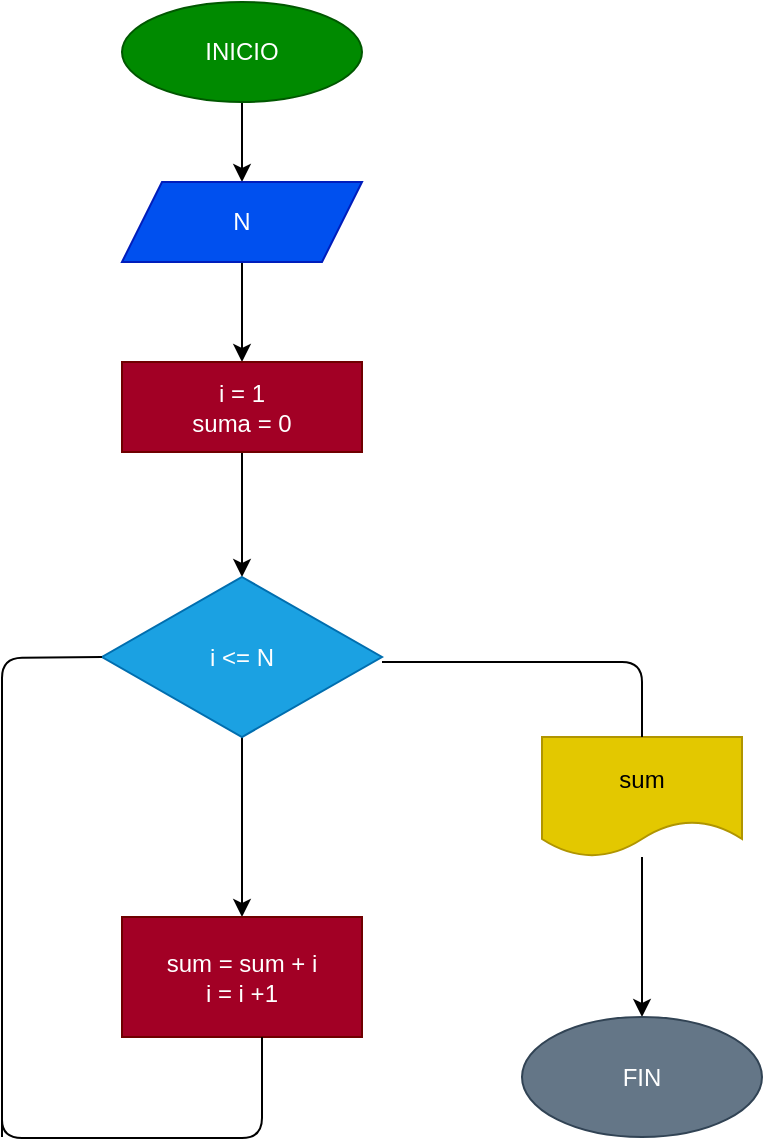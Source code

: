 <mxfile>
    <diagram id="ytgn95f3xY2TAmDP-OSd" name="Página-1">
        <mxGraphModel dx="383" dy="350" grid="1" gridSize="10" guides="1" tooltips="1" connect="1" arrows="1" fold="1" page="1" pageScale="1" pageWidth="827" pageHeight="1169" math="0" shadow="0">
            <root>
                <mxCell id="0"/>
                <mxCell id="1" parent="0"/>
                <mxCell id="4" value="" style="edgeStyle=none;html=1;" edge="1" parent="1" source="2" target="3">
                    <mxGeometry relative="1" as="geometry"/>
                </mxCell>
                <mxCell id="2" value="INICIO" style="ellipse;whiteSpace=wrap;html=1;fillColor=#008a00;fontColor=#ffffff;strokeColor=#005700;" vertex="1" parent="1">
                    <mxGeometry x="140" y="10" width="120" height="50" as="geometry"/>
                </mxCell>
                <mxCell id="6" value="" style="edgeStyle=none;html=1;" edge="1" parent="1" source="3" target="5">
                    <mxGeometry relative="1" as="geometry"/>
                </mxCell>
                <mxCell id="3" value="N" style="shape=parallelogram;perimeter=parallelogramPerimeter;whiteSpace=wrap;html=1;fixedSize=1;fillColor=#0050ef;fontColor=#ffffff;strokeColor=#001DBC;" vertex="1" parent="1">
                    <mxGeometry x="140" y="100" width="120" height="40" as="geometry"/>
                </mxCell>
                <mxCell id="8" value="" style="edgeStyle=none;html=1;" edge="1" parent="1" source="5" target="7">
                    <mxGeometry relative="1" as="geometry"/>
                </mxCell>
                <mxCell id="5" value="i = 1&lt;br&gt;suma = 0" style="whiteSpace=wrap;html=1;fillColor=#a20025;fontColor=#ffffff;strokeColor=#6F0000;" vertex="1" parent="1">
                    <mxGeometry x="140" y="190" width="120" height="45" as="geometry"/>
                </mxCell>
                <mxCell id="12" value="" style="edgeStyle=none;html=1;" edge="1" parent="1" source="7" target="11">
                    <mxGeometry relative="1" as="geometry"/>
                </mxCell>
                <mxCell id="7" value="i &amp;lt;= N" style="rhombus;whiteSpace=wrap;html=1;fillColor=#1ba1e2;fontColor=#ffffff;strokeColor=#006EAF;" vertex="1" parent="1">
                    <mxGeometry x="130" y="297.5" width="140" height="80" as="geometry"/>
                </mxCell>
                <mxCell id="11" value="sum = sum + i&lt;br&gt;i = i +1" style="whiteSpace=wrap;html=1;fillColor=#a20025;fontColor=#ffffff;strokeColor=#6F0000;" vertex="1" parent="1">
                    <mxGeometry x="140" y="467.5" width="120" height="60" as="geometry"/>
                </mxCell>
                <mxCell id="17" value="" style="edgeStyle=none;html=1;" edge="1" parent="1" source="13" target="16">
                    <mxGeometry relative="1" as="geometry"/>
                </mxCell>
                <mxCell id="13" value="sum" style="shape=document;whiteSpace=wrap;html=1;boundedLbl=1;fillColor=#e3c800;fontColor=#000000;strokeColor=#B09500;" vertex="1" parent="1">
                    <mxGeometry x="350" y="377.5" width="100" height="60" as="geometry"/>
                </mxCell>
                <mxCell id="15" value="" style="endArrow=none;html=1;entryX=0.5;entryY=0;entryDx=0;entryDy=0;" edge="1" parent="1" target="13">
                    <mxGeometry width="50" height="50" relative="1" as="geometry">
                        <mxPoint x="270" y="340" as="sourcePoint"/>
                        <mxPoint x="320" y="290" as="targetPoint"/>
                        <Array as="points">
                            <mxPoint x="400" y="340"/>
                        </Array>
                    </mxGeometry>
                </mxCell>
                <mxCell id="16" value="FIN" style="ellipse;whiteSpace=wrap;html=1;fillColor=#647687;fontColor=#ffffff;strokeColor=#314354;" vertex="1" parent="1">
                    <mxGeometry x="340" y="517.5" width="120" height="60" as="geometry"/>
                </mxCell>
                <mxCell id="18" value="" style="endArrow=none;html=1;" edge="1" parent="1">
                    <mxGeometry width="50" height="50" relative="1" as="geometry">
                        <mxPoint x="80" y="560" as="sourcePoint"/>
                        <mxPoint x="210" y="527.5" as="targetPoint"/>
                        <Array as="points">
                            <mxPoint x="80" y="578"/>
                            <mxPoint x="210" y="578"/>
                        </Array>
                    </mxGeometry>
                </mxCell>
                <mxCell id="19" value="" style="endArrow=none;html=1;entryX=0;entryY=0.5;entryDx=0;entryDy=0;" edge="1" parent="1" target="7">
                    <mxGeometry width="50" height="50" relative="1" as="geometry">
                        <mxPoint x="80" y="577.5" as="sourcePoint"/>
                        <mxPoint x="130" y="527.5" as="targetPoint"/>
                        <Array as="points">
                            <mxPoint x="80" y="338"/>
                        </Array>
                    </mxGeometry>
                </mxCell>
            </root>
        </mxGraphModel>
    </diagram>
</mxfile>